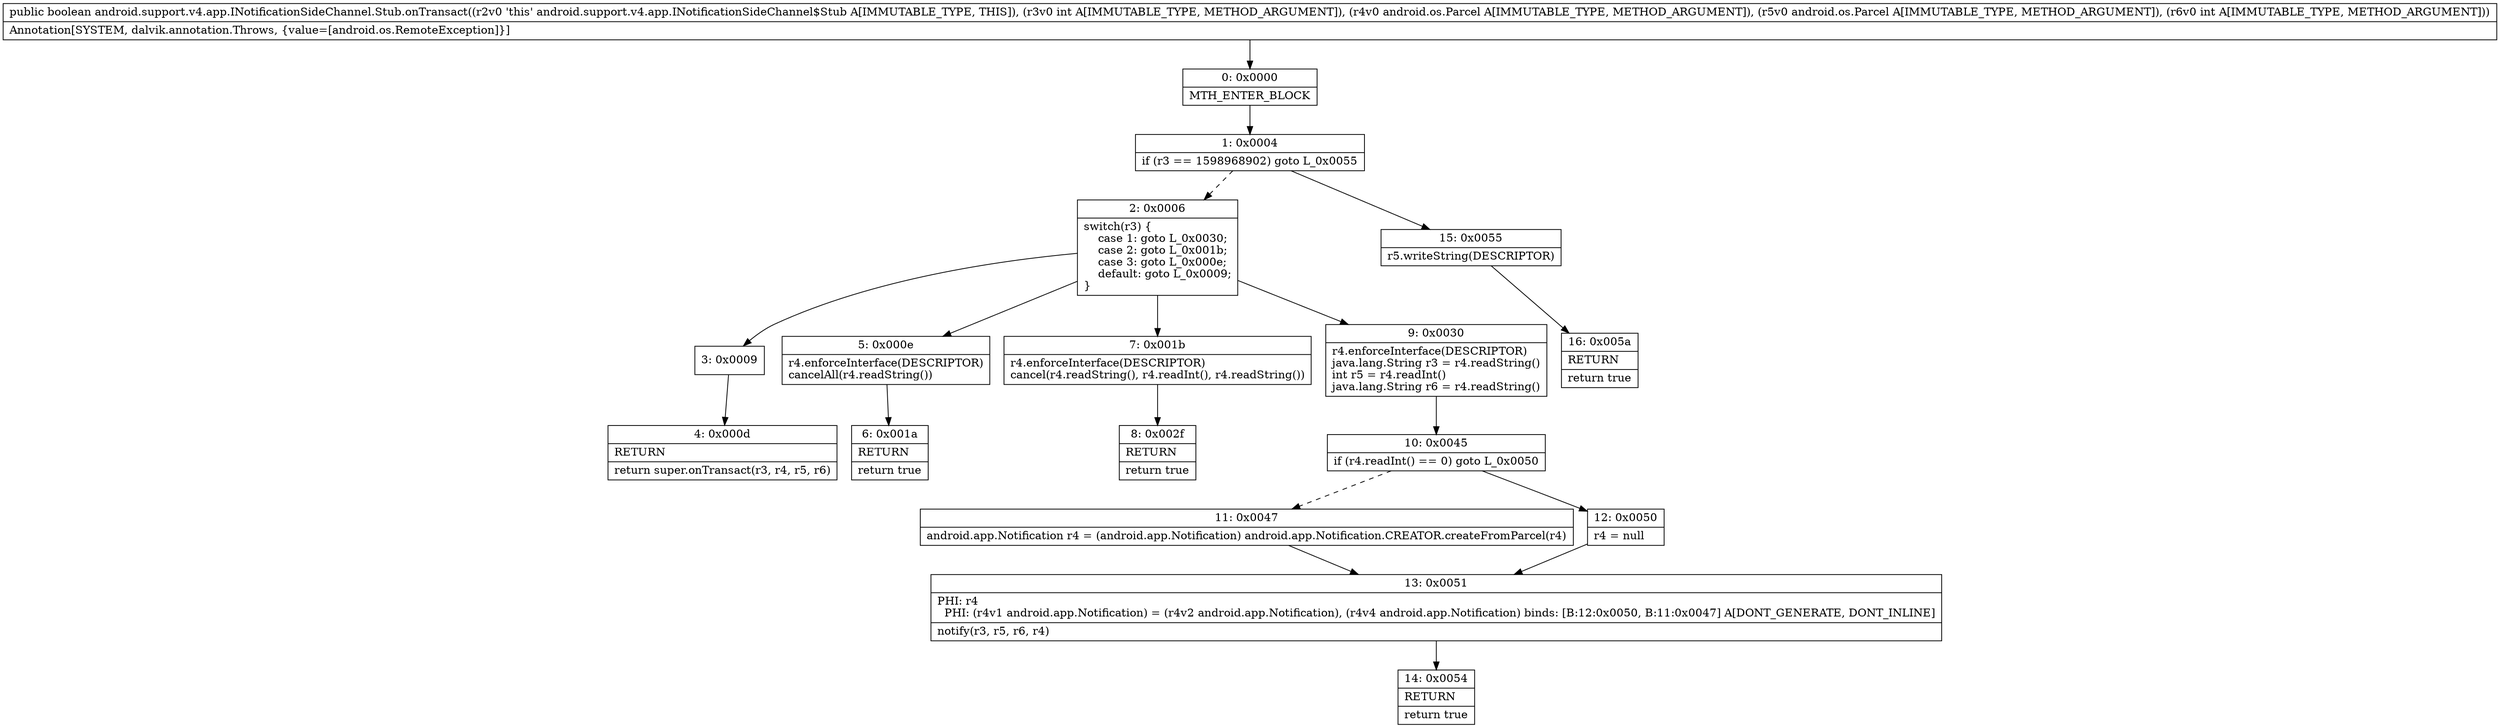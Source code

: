 digraph "CFG forandroid.support.v4.app.INotificationSideChannel.Stub.onTransact(ILandroid\/os\/Parcel;Landroid\/os\/Parcel;I)Z" {
Node_0 [shape=record,label="{0\:\ 0x0000|MTH_ENTER_BLOCK\l}"];
Node_1 [shape=record,label="{1\:\ 0x0004|if (r3 == 1598968902) goto L_0x0055\l}"];
Node_2 [shape=record,label="{2\:\ 0x0006|switch(r3) \{\l    case 1: goto L_0x0030;\l    case 2: goto L_0x001b;\l    case 3: goto L_0x000e;\l    default: goto L_0x0009;\l\}\l}"];
Node_3 [shape=record,label="{3\:\ 0x0009}"];
Node_4 [shape=record,label="{4\:\ 0x000d|RETURN\l|return super.onTransact(r3, r4, r5, r6)\l}"];
Node_5 [shape=record,label="{5\:\ 0x000e|r4.enforceInterface(DESCRIPTOR)\lcancelAll(r4.readString())\l}"];
Node_6 [shape=record,label="{6\:\ 0x001a|RETURN\l|return true\l}"];
Node_7 [shape=record,label="{7\:\ 0x001b|r4.enforceInterface(DESCRIPTOR)\lcancel(r4.readString(), r4.readInt(), r4.readString())\l}"];
Node_8 [shape=record,label="{8\:\ 0x002f|RETURN\l|return true\l}"];
Node_9 [shape=record,label="{9\:\ 0x0030|r4.enforceInterface(DESCRIPTOR)\ljava.lang.String r3 = r4.readString()\lint r5 = r4.readInt()\ljava.lang.String r6 = r4.readString()\l}"];
Node_10 [shape=record,label="{10\:\ 0x0045|if (r4.readInt() == 0) goto L_0x0050\l}"];
Node_11 [shape=record,label="{11\:\ 0x0047|android.app.Notification r4 = (android.app.Notification) android.app.Notification.CREATOR.createFromParcel(r4)\l}"];
Node_12 [shape=record,label="{12\:\ 0x0050|r4 = null\l}"];
Node_13 [shape=record,label="{13\:\ 0x0051|PHI: r4 \l  PHI: (r4v1 android.app.Notification) = (r4v2 android.app.Notification), (r4v4 android.app.Notification) binds: [B:12:0x0050, B:11:0x0047] A[DONT_GENERATE, DONT_INLINE]\l|notify(r3, r5, r6, r4)\l}"];
Node_14 [shape=record,label="{14\:\ 0x0054|RETURN\l|return true\l}"];
Node_15 [shape=record,label="{15\:\ 0x0055|r5.writeString(DESCRIPTOR)\l}"];
Node_16 [shape=record,label="{16\:\ 0x005a|RETURN\l|return true\l}"];
MethodNode[shape=record,label="{public boolean android.support.v4.app.INotificationSideChannel.Stub.onTransact((r2v0 'this' android.support.v4.app.INotificationSideChannel$Stub A[IMMUTABLE_TYPE, THIS]), (r3v0 int A[IMMUTABLE_TYPE, METHOD_ARGUMENT]), (r4v0 android.os.Parcel A[IMMUTABLE_TYPE, METHOD_ARGUMENT]), (r5v0 android.os.Parcel A[IMMUTABLE_TYPE, METHOD_ARGUMENT]), (r6v0 int A[IMMUTABLE_TYPE, METHOD_ARGUMENT]))  | Annotation[SYSTEM, dalvik.annotation.Throws, \{value=[android.os.RemoteException]\}]\l}"];
MethodNode -> Node_0;
Node_0 -> Node_1;
Node_1 -> Node_2[style=dashed];
Node_1 -> Node_15;
Node_2 -> Node_3;
Node_2 -> Node_5;
Node_2 -> Node_7;
Node_2 -> Node_9;
Node_3 -> Node_4;
Node_5 -> Node_6;
Node_7 -> Node_8;
Node_9 -> Node_10;
Node_10 -> Node_11[style=dashed];
Node_10 -> Node_12;
Node_11 -> Node_13;
Node_12 -> Node_13;
Node_13 -> Node_14;
Node_15 -> Node_16;
}

